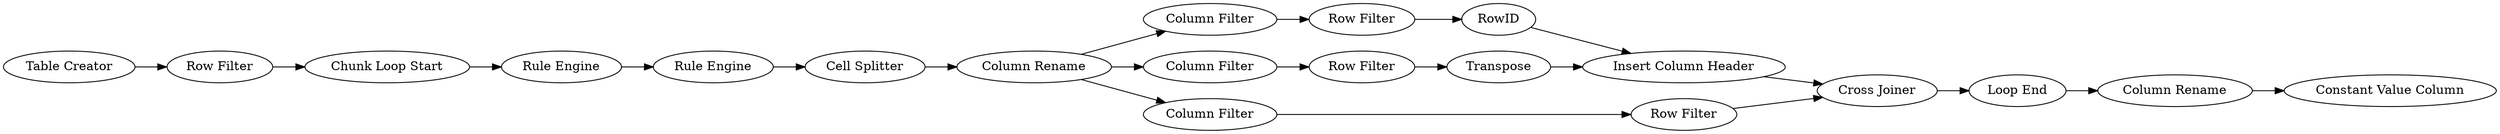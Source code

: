 digraph {
	"8142114951129668115_18" [label="Column Filter"]
	"8142114951129668115_12" [label="Column Filter"]
	"8142114951129668115_21" [label="Insert Column Header"]
	"8142114951129668115_10" [label="Chunk Loop Start"]
	"8142114951129668115_8" [label="Column Rename"]
	"8142114951129668115_23" [label="Rule Engine"]
	"8142114951129668115_15" [label=Transpose]
	"8142114951129668115_25" [label="Loop End"]
	"8142114951129668115_17" [label="Row Filter"]
	"8142114951129668115_29" [label="Constant Value Column"]
	"8142114951129668115_19" [label=RowID]
	"8142114951129668115_24" [label="Row Filter"]
	"8142114951129668115_28" [label="Column Rename"]
	"8142114951129668115_9" [label="Row Filter"]
	"8142114951129668115_3" [label="Table Creator"]
	"8142114951129668115_5" [label="Cell Splitter"]
	"8142114951129668115_22" [label="Cross Joiner"]
	"8142114951129668115_11" [label="Column Filter"]
	"8142114951129668115_26" [label="Rule Engine"]
	"8142114951129668115_27" [label="Row Filter"]
	"8142114951129668115_15" -> "8142114951129668115_21"
	"8142114951129668115_17" -> "8142114951129668115_22"
	"8142114951129668115_26" -> "8142114951129668115_5"
	"8142114951129668115_11" -> "8142114951129668115_17"
	"8142114951129668115_19" -> "8142114951129668115_21"
	"8142114951129668115_8" -> "8142114951129668115_12"
	"8142114951129668115_12" -> "8142114951129668115_24"
	"8142114951129668115_24" -> "8142114951129668115_15"
	"8142114951129668115_10" -> "8142114951129668115_23"
	"8142114951129668115_5" -> "8142114951129668115_8"
	"8142114951129668115_8" -> "8142114951129668115_18"
	"8142114951129668115_18" -> "8142114951129668115_27"
	"8142114951129668115_23" -> "8142114951129668115_26"
	"8142114951129668115_3" -> "8142114951129668115_9"
	"8142114951129668115_27" -> "8142114951129668115_19"
	"8142114951129668115_9" -> "8142114951129668115_10"
	"8142114951129668115_22" -> "8142114951129668115_25"
	"8142114951129668115_25" -> "8142114951129668115_28"
	"8142114951129668115_8" -> "8142114951129668115_11"
	"8142114951129668115_28" -> "8142114951129668115_29"
	"8142114951129668115_21" -> "8142114951129668115_22"
	rankdir=LR
}
